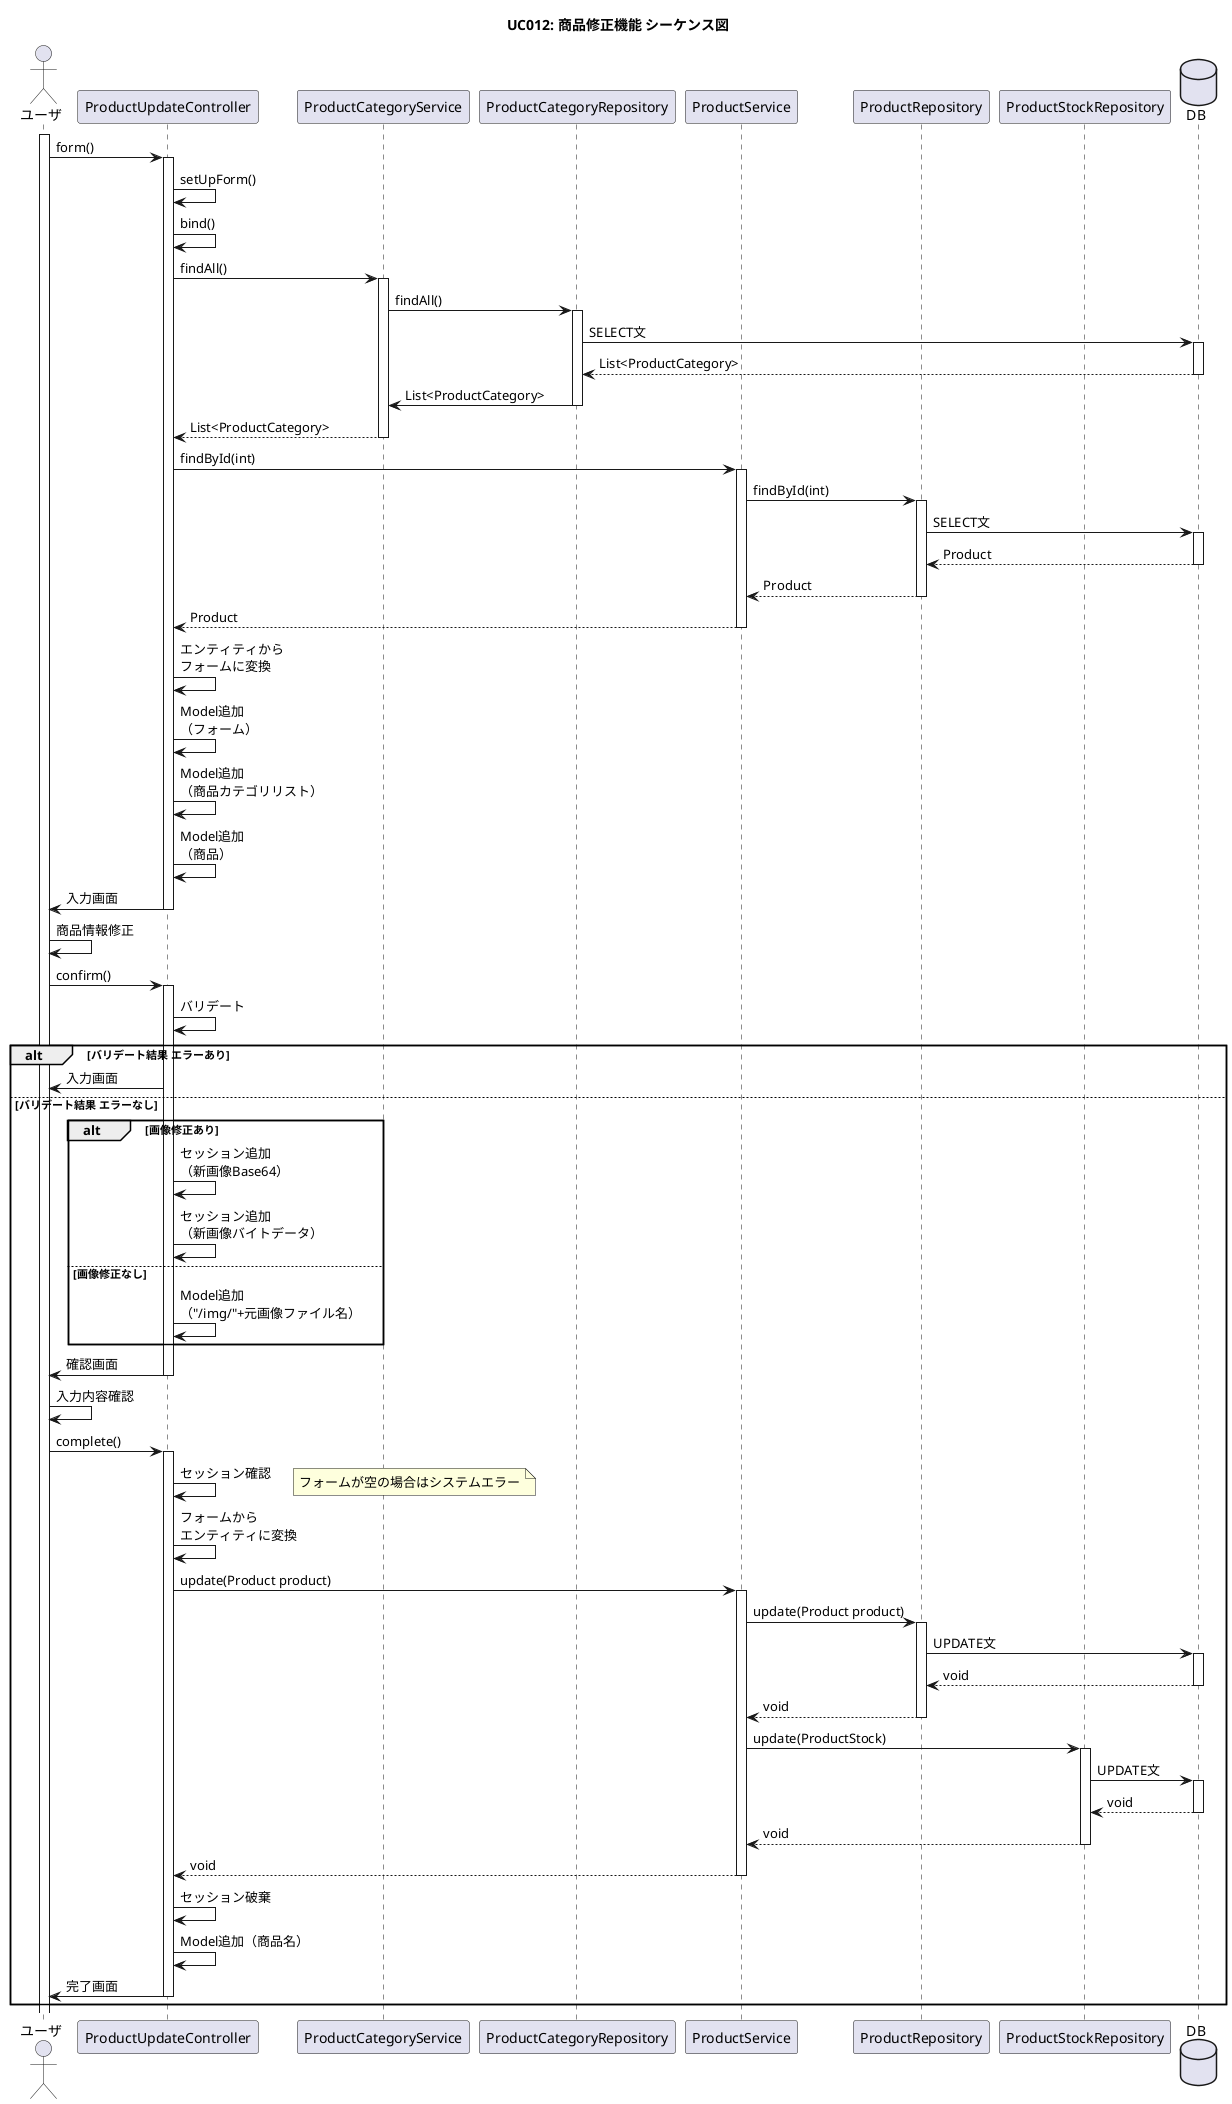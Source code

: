 @startuml

title UC012: 商品修正機能 シーケンス図
skinparam shadowing false
'hide footbox

actor ユーザ

activate ユーザ

ユーザ -> ProductUpdateController : form()
activate ProductUpdateController

ProductUpdateController -> ProductUpdateController : setUpForm()
'note right: セッション生成

ProductUpdateController -> ProductUpdateController : bind()

ProductUpdateController -> ProductCategoryService : findAll()
activate ProductCategoryService

ProductCategoryService -> ProductCategoryRepository : findAll()
activate ProductCategoryRepository

participant ProductService

participant ProductRepository

participant ProductStockRepository

database DB

ProductCategoryRepository -> DB : SELECT文
activate DB

DB --> ProductCategoryRepository : List<ProductCategory>
deactivate DB

ProductCategoryRepository -> ProductCategoryService : List<ProductCategory>
deactivate ProductCategoryRepository

ProductCategoryService --> ProductUpdateController : List<ProductCategory>
deactivate ProductCategoryService

ProductUpdateController -> ProductService : findById(int)
activate ProductService

ProductService -> ProductRepository : findById(int)
activate ProductRepository

ProductRepository -> DB : SELECT文
activate DB

DB --> ProductRepository : Product
deactivate DB

ProductRepository --> ProductService : Product
deactivate ProductRepository

ProductService --> ProductUpdateController : Product
deactivate ProductService

ProductUpdateController -> ProductUpdateController : エンティティから\nフォームに変換
ProductUpdateController -> ProductUpdateController : Model追加\n（フォーム）
ProductUpdateController -> ProductUpdateController : Model追加\n（商品カテゴリリスト）
ProductUpdateController -> ProductUpdateController : Model追加\n（商品）

ProductUpdateController -> ユーザ : 入力画面
deactivate ProductUpdateController

ユーザ -> ユーザ : 商品情報修正

ユーザ -> ProductUpdateController : confirm()
activate ProductUpdateController

ProductUpdateController -> ProductUpdateController : バリデート

alt バリデート結果 エラーあり
    ProductUpdateController -> ユーザ : 入力画面
else バリデート結果 エラーなし
    alt 画像修正あり
        ProductUpdateController -> ProductUpdateController : セッション追加\n（新画像Base64）
        ProductUpdateController -> ProductUpdateController : セッション追加\n（新画像バイトデータ）
    else 画像修正なし
        ProductUpdateController -> ProductUpdateController : Model追加\n（"/img/"+元画像ファイル名）
    end
    ProductUpdateController -> ユーザ : 確認画面
    deactivate ProductUpdateController

    ユーザ -> ユーザ : 入力内容確認

    ユーザ -> ProductUpdateController : complete()
    activate ProductUpdateController

    ProductUpdateController -> ProductUpdateController : セッション確認
    note right: フォームが空の場合はシステムエラー

    ProductUpdateController -> ProductUpdateController : フォームから\nエンティティに変換

    ProductUpdateController -> ProductService : update(Product product)
    activate ProductService

    ProductService -> ProductRepository : update(Product product)
    activate ProductRepository

    ProductRepository -> DB : UPDATE文

    activate DB

    DB --> ProductRepository : void

    deactivate DB

    ProductRepository --> ProductService : void
    deactivate ProductRepository

    ProductService -> ProductStockRepository : update(ProductStock)
    activate ProductStockRepository

    ProductStockRepository -> DB : UPDATE文
    activate DB

    DB --> ProductStockRepository : void

    deactivate DB

    ProductStockRepository --> ProductService : void
    deactivate ProductStockRepository

    ProductService --> ProductUpdateController : void
    deactivate ProductService

    ProductUpdateController -> ProductUpdateController : セッション破棄

    ProductUpdateController -> ProductUpdateController : Model追加（商品名）

    ProductUpdateController -> ユーザ : 完了画面
    deactivate ProductUpdateController
end

@enduml